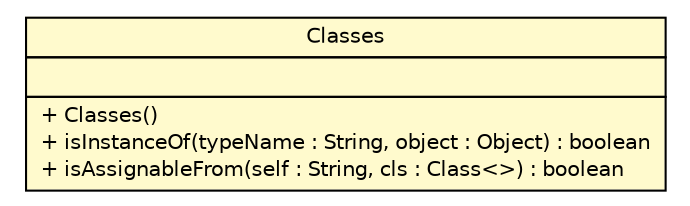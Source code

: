 #!/usr/local/bin/dot
#
# Class diagram 
# Generated by UMLGraph version R5_6 (http://www.umlgraph.org/)
#

digraph G {
	edge [fontname="Helvetica",fontsize=10,labelfontname="Helvetica",labelfontsize=10];
	node [fontname="Helvetica",fontsize=10,shape=plaintext];
	nodesep=0.25;
	ranksep=0.5;
	// sorcer.util.reflect.Classes
	c143790 [label=<<table title="sorcer.util.reflect.Classes" border="0" cellborder="1" cellspacing="0" cellpadding="2" port="p" bgcolor="lemonChiffon" href="./Classes.html">
		<tr><td><table border="0" cellspacing="0" cellpadding="1">
<tr><td align="center" balign="center"> Classes </td></tr>
		</table></td></tr>
		<tr><td><table border="0" cellspacing="0" cellpadding="1">
<tr><td align="left" balign="left">  </td></tr>
		</table></td></tr>
		<tr><td><table border="0" cellspacing="0" cellpadding="1">
<tr><td align="left" balign="left"> + Classes() </td></tr>
<tr><td align="left" balign="left"> + isInstanceOf(typeName : String, object : Object) : boolean </td></tr>
<tr><td align="left" balign="left"> + isAssignableFrom(self : String, cls : Class&lt;&gt;) : boolean </td></tr>
		</table></td></tr>
		</table>>, URL="./Classes.html", fontname="Helvetica", fontcolor="black", fontsize=10.0];
}

